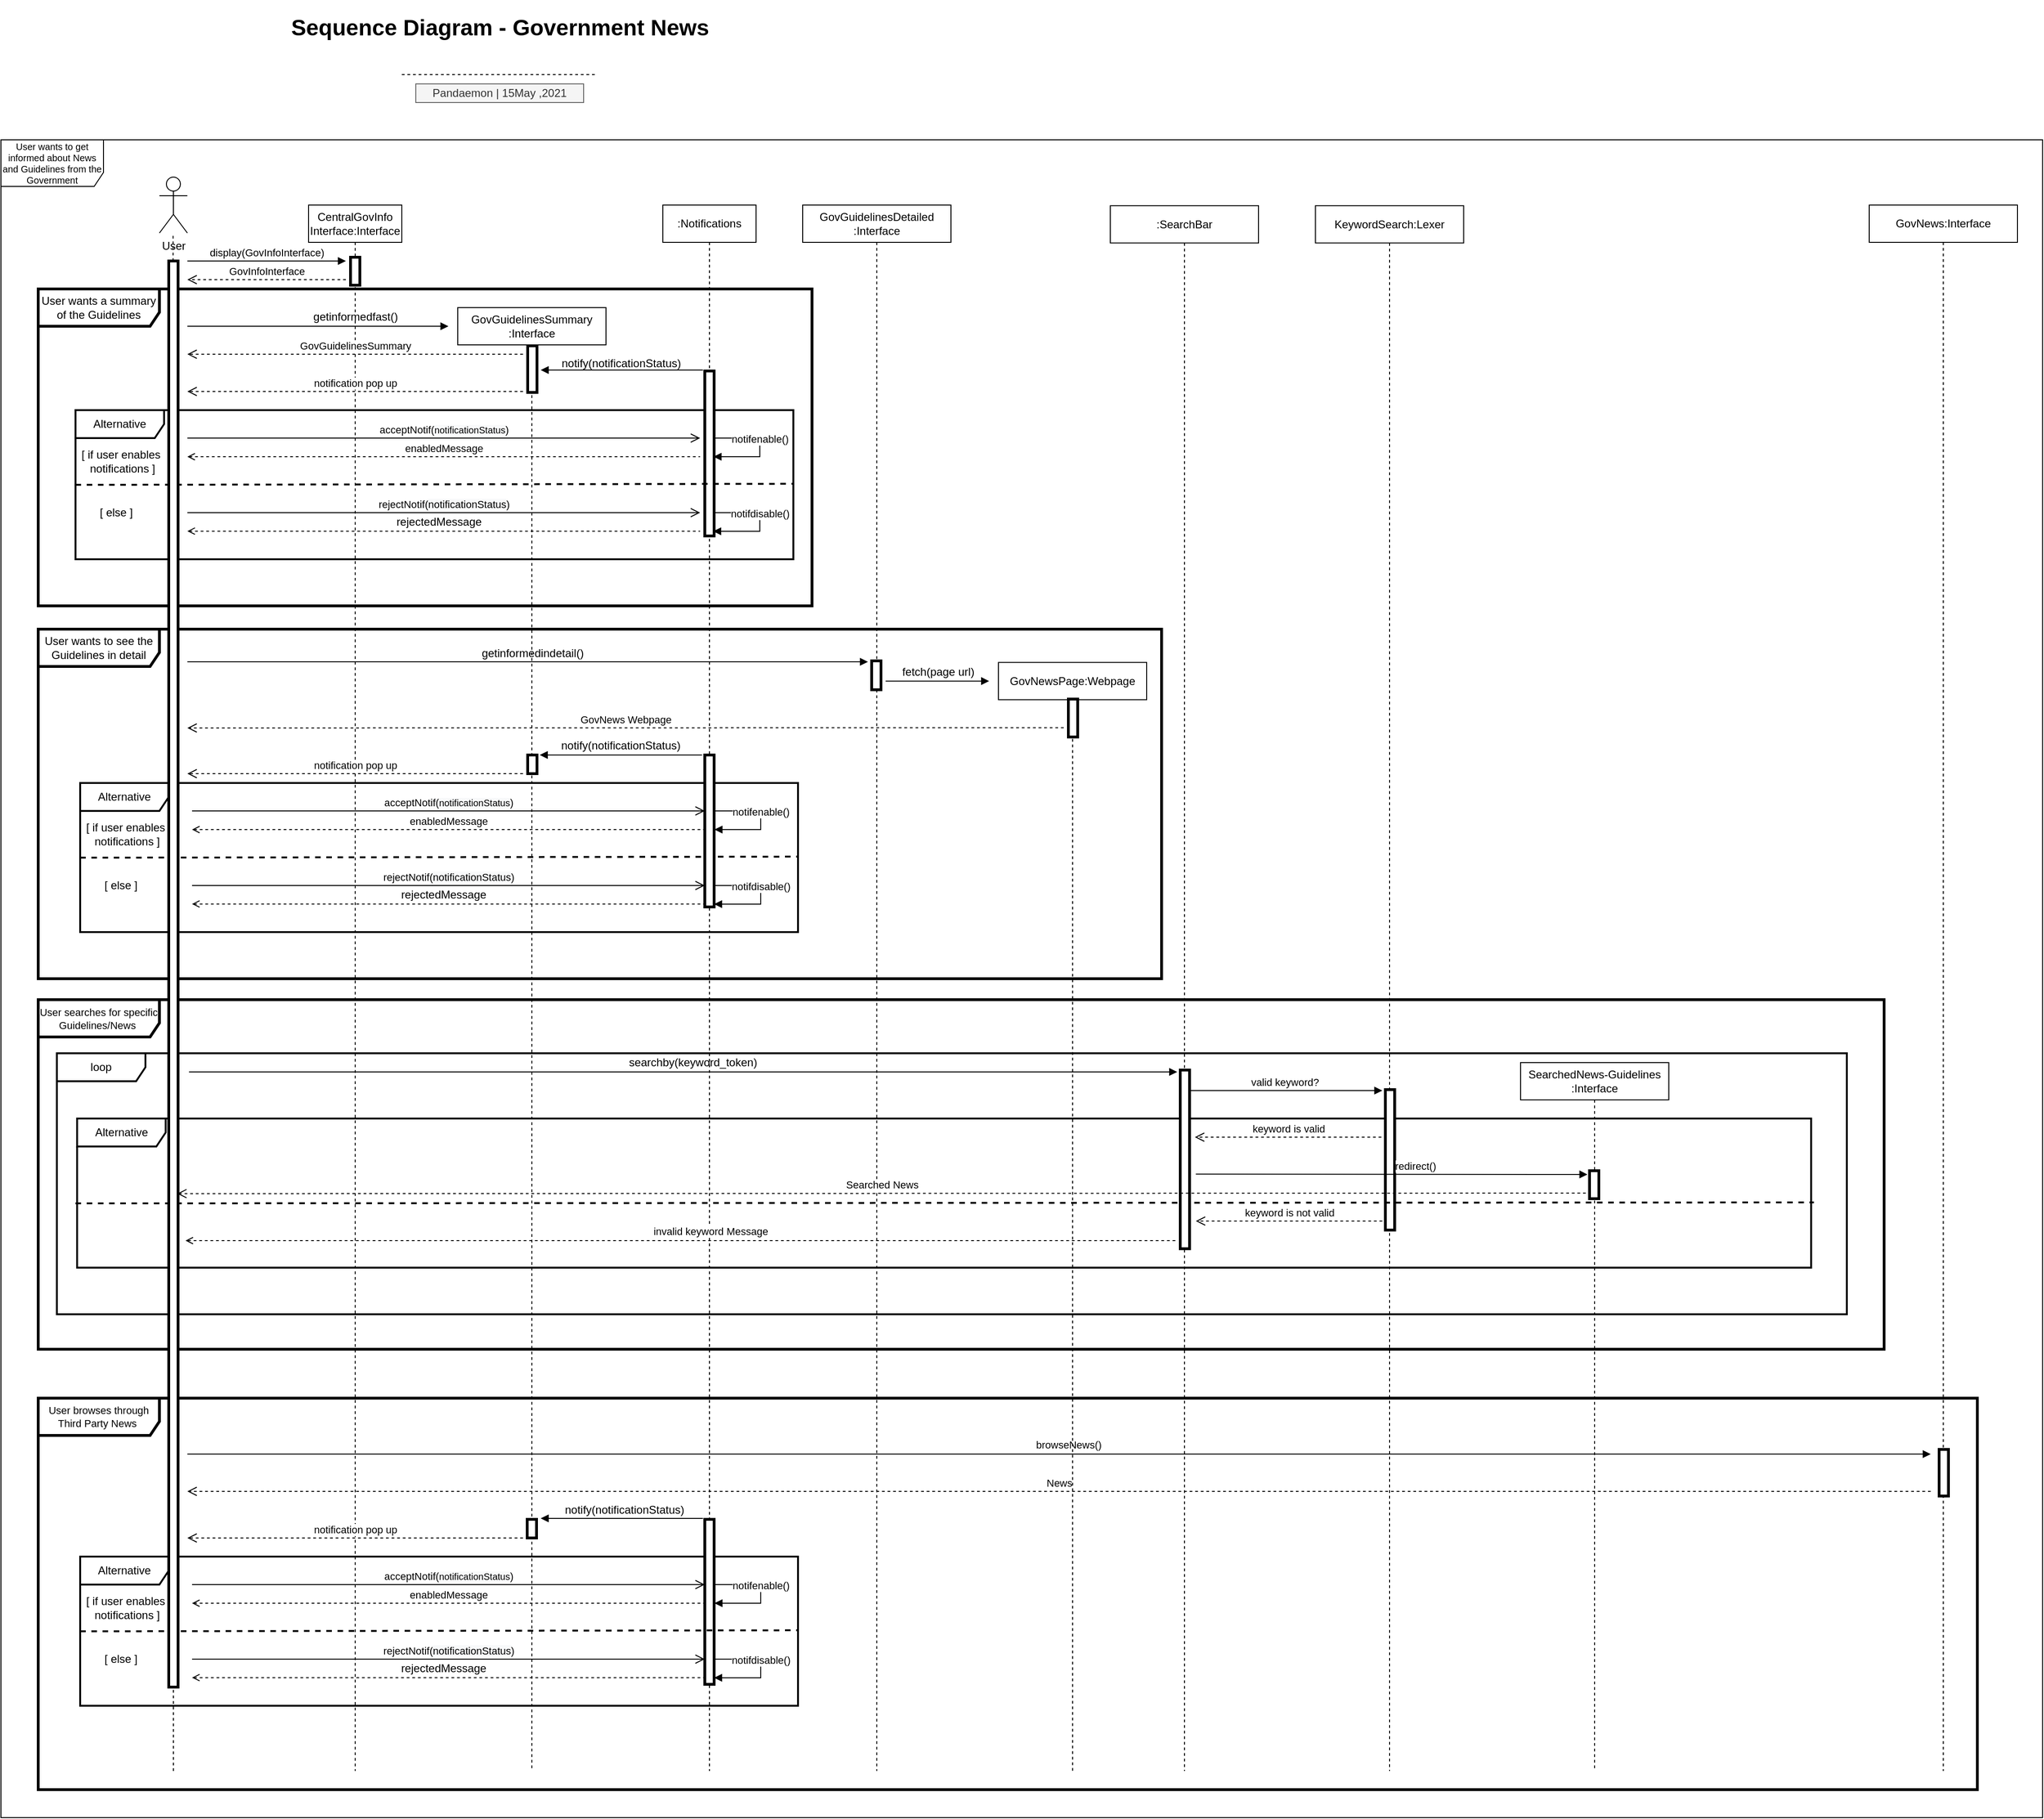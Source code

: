 <mxfile version="14.6.13" type="device"><diagram id="M7CNNZw2_cLE_L7HmEz-" name="Page-1"><mxGraphModel dx="3276" dy="1332" grid="1" gridSize="10" guides="1" tooltips="1" connect="1" arrows="1" fold="1" page="1" pageScale="1" pageWidth="850" pageHeight="1100" math="0" shadow="0"><root><mxCell id="0"/><mxCell id="1" parent="0"/><mxCell id="EL3G6bPvd5vnCr6R28IX-110" value="User wants to get informed about News and Guidelines from the Government" style="shape=umlFrame;whiteSpace=wrap;html=1;shadow=0;fontSize=10;strokeColor=#000000;strokeWidth=1;width=110;height=50;" parent="1" vertex="1"><mxGeometry x="-110" y="170" width="2190" height="1800" as="geometry"/></mxCell><mxCell id="EL3G6bPvd5vnCr6R28IX-83" value="User browses through Third Party News&amp;nbsp;" style="shape=umlFrame;whiteSpace=wrap;html=1;shadow=0;strokeColor=#000000;strokeWidth=3;width=130;height=40;spacing=2;fontSize=11;" parent="1" vertex="1"><mxGeometry x="-70" y="1520" width="2080" height="420" as="geometry"/></mxCell><mxCell id="EL3G6bPvd5vnCr6R28IX-75" value="loop" style="shape=umlFrame;whiteSpace=wrap;html=1;width=95;height=30;shadow=0;perimeterSpacing=0;strokeWidth=2;" parent="1" vertex="1"><mxGeometry x="-50" y="1150" width="1920" height="280" as="geometry"/></mxCell><mxCell id="EL3G6bPvd5vnCr6R28IX-76" value="User searches for specific Guidelines/News&amp;nbsp;" style="shape=umlFrame;whiteSpace=wrap;html=1;shadow=0;strokeColor=#000000;strokeWidth=3;width=130;height=40;spacing=2;fontSize=11;" parent="1" vertex="1"><mxGeometry x="-70" y="1092.5" width="1980" height="375" as="geometry"/></mxCell><mxCell id="EL3G6bPvd5vnCr6R28IX-67" value="Alternative" style="shape=umlFrame;whiteSpace=wrap;html=1;width=95;height=30;shadow=0;perimeterSpacing=0;strokeWidth=2;" parent="1" vertex="1"><mxGeometry x="-28.28" y="1220" width="1860" height="160" as="geometry"/></mxCell><mxCell id="EL3G6bPvd5vnCr6R28IX-57" value="User wants to see the Guidelines in detail" style="shape=umlFrame;whiteSpace=wrap;html=1;shadow=0;strokeColor=#000000;strokeWidth=3;width=130;height=40;" parent="1" vertex="1"><mxGeometry x="-70" y="695" width="1205" height="375" as="geometry"/></mxCell><mxCell id="EL3G6bPvd5vnCr6R28IX-42" value="Alternative" style="shape=umlFrame;whiteSpace=wrap;html=1;width=95;height=30;shadow=0;perimeterSpacing=0;strokeWidth=2;" parent="1" vertex="1"><mxGeometry x="-25" y="1690" width="770" height="160" as="geometry"/></mxCell><mxCell id="EL3G6bPvd5vnCr6R28IX-35" value="User wants a summary of the Guidelines" style="shape=umlFrame;whiteSpace=wrap;html=1;shadow=0;strokeColor=#000000;strokeWidth=3;width=130;height=40;" parent="1" vertex="1"><mxGeometry x="-70" y="330" width="830" height="340" as="geometry"/></mxCell><mxCell id="EL3G6bPvd5vnCr6R28IX-20" value="Alternative" style="shape=umlFrame;whiteSpace=wrap;html=1;width=95;height=30;shadow=0;perimeterSpacing=0;strokeWidth=2;" parent="1" vertex="1"><mxGeometry x="-30" y="460" width="770" height="160" as="geometry"/></mxCell><mxCell id="EL3G6bPvd5vnCr6R28IX-1" value="&lt;h1&gt;Sequence Diagram - Government News&lt;/h1&gt;" style="text;html=1;strokeColor=none;fillColor=none;spacing=5;spacingTop=-20;whiteSpace=wrap;overflow=hidden;rounded=0;fontFamily=Helvetica;align=center;" parent="1" vertex="1"><mxGeometry x="178" y="30" width="495" height="120" as="geometry"/></mxCell><mxCell id="EL3G6bPvd5vnCr6R28IX-2" value="Pandaemon | 15May ,2021" style="text;html=1;strokeColor=#666666;fillColor=#f5f5f5;align=center;verticalAlign=middle;whiteSpace=wrap;rounded=0;fontFamily=Helvetica;fontStyle=0;fontColor=#333333;" parent="1" vertex="1"><mxGeometry x="335" y="110" width="180" height="20" as="geometry"/></mxCell><mxCell id="EL3G6bPvd5vnCr6R28IX-3" value="" style="endArrow=none;dashed=1;html=1;fontFamily=Helvetica;" parent="1" edge="1"><mxGeometry width="50" height="50" relative="1" as="geometry"><mxPoint x="320" y="100" as="sourcePoint"/><mxPoint x="530" y="100" as="targetPoint"/></mxGeometry></mxCell><mxCell id="EL3G6bPvd5vnCr6R28IX-5" value="User" style="shape=umlActor;verticalLabelPosition=bottom;verticalAlign=top;html=1;outlineConnect=0;" parent="1" vertex="1"><mxGeometry x="60" y="210" width="30" height="60" as="geometry"/></mxCell><mxCell id="EL3G6bPvd5vnCr6R28IX-7" value="CentralGovInfo&lt;br&gt;Interface:Interface" style="shape=umlLifeline;perimeter=lifelinePerimeter;whiteSpace=wrap;html=1;container=1;collapsible=0;recursiveResize=0;outlineConnect=0;" parent="1" vertex="1"><mxGeometry x="220" y="240" width="100" height="1680" as="geometry"/></mxCell><mxCell id="EL3G6bPvd5vnCr6R28IX-12" value="" style="html=1;verticalAlign=bottom;endArrow=block;" parent="EL3G6bPvd5vnCr6R28IX-7" edge="1"><mxGeometry width="80" relative="1" as="geometry"><mxPoint x="-130" y="130" as="sourcePoint"/><mxPoint x="150" y="130" as="targetPoint"/></mxGeometry></mxCell><mxCell id="EL3G6bPvd5vnCr6R28IX-98" value="" style="html=1;points=[];perimeter=orthogonalPerimeter;shadow=0;fontSize=11;strokeColor=#000000;strokeWidth=3;" parent="EL3G6bPvd5vnCr6R28IX-7" vertex="1"><mxGeometry x="45" y="56" width="10" height="30" as="geometry"/></mxCell><mxCell id="EL3G6bPvd5vnCr6R28IX-8" value="" style="endArrow=none;dashed=1;html=1;" parent="1" edge="1"><mxGeometry width="50" height="50" relative="1" as="geometry"><mxPoint x="75" y="1920" as="sourcePoint"/><mxPoint x="74.66" y="270" as="targetPoint"/></mxGeometry></mxCell><mxCell id="EL3G6bPvd5vnCr6R28IX-9" value="display(GovInfoInterface)" style="html=1;verticalAlign=bottom;endArrow=block;" parent="1" edge="1"><mxGeometry width="80" relative="1" as="geometry"><mxPoint x="90" y="300" as="sourcePoint"/><mxPoint x="260" y="300" as="targetPoint"/></mxGeometry></mxCell><mxCell id="EL3G6bPvd5vnCr6R28IX-10" value="GovGuidelinesSummary&lt;br&gt;:Interface" style="shape=umlLifeline;perimeter=lifelinePerimeter;whiteSpace=wrap;html=1;container=1;collapsible=0;recursiveResize=0;outlineConnect=0;" parent="1" vertex="1"><mxGeometry x="380" y="350" width="159" height="1570" as="geometry"/></mxCell><mxCell id="EL3G6bPvd5vnCr6R28IX-99" value="" style="html=1;points=[];perimeter=orthogonalPerimeter;shadow=0;fontSize=11;strokeColor=#000000;strokeWidth=3;" parent="EL3G6bPvd5vnCr6R28IX-10" vertex="1"><mxGeometry x="75" y="41" width="10" height="50" as="geometry"/></mxCell><mxCell id="5wIlIt0ev-lBwq-3vDNt-12" value="" style="html=1;points=[];perimeter=orthogonalPerimeter;shadow=0;fontSize=11;strokeColor=#000000;strokeWidth=3;" vertex="1" parent="EL3G6bPvd5vnCr6R28IX-10"><mxGeometry x="75" y="480" width="10" height="20" as="geometry"/></mxCell><mxCell id="EL3G6bPvd5vnCr6R28IX-11" value=":Notifications" style="shape=umlLifeline;perimeter=lifelinePerimeter;whiteSpace=wrap;html=1;container=1;collapsible=0;recursiveResize=0;outlineConnect=0;" parent="1" vertex="1"><mxGeometry x="600" y="240" width="100" height="1680" as="geometry"/></mxCell><mxCell id="EL3G6bPvd5vnCr6R28IX-100" value="" style="html=1;points=[];perimeter=orthogonalPerimeter;shadow=0;fontSize=11;strokeColor=#000000;strokeWidth=3;" parent="EL3G6bPvd5vnCr6R28IX-11" vertex="1"><mxGeometry x="45" y="178" width="10" height="177" as="geometry"/></mxCell><mxCell id="EL3G6bPvd5vnCr6R28IX-102" value="" style="html=1;points=[];perimeter=orthogonalPerimeter;shadow=0;fontSize=11;strokeColor=#000000;strokeWidth=3;" parent="EL3G6bPvd5vnCr6R28IX-11" vertex="1"><mxGeometry x="45" y="1410" width="10" height="177" as="geometry"/></mxCell><mxCell id="EL3G6bPvd5vnCr6R28IX-13" value="getinformedfast()" style="text;html=1;align=center;verticalAlign=middle;resizable=0;points=[];autosize=1;strokeColor=none;" parent="1" vertex="1"><mxGeometry x="215" y="350" width="110" height="20" as="geometry"/></mxCell><mxCell id="EL3G6bPvd5vnCr6R28IX-15" value="GovGuidelinesSummary" style="html=1;verticalAlign=bottom;endArrow=open;dashed=1;endSize=8;" parent="1" edge="1"><mxGeometry relative="1" as="geometry"><mxPoint x="450" y="400" as="sourcePoint"/><mxPoint x="90" y="400" as="targetPoint"/></mxGeometry></mxCell><mxCell id="EL3G6bPvd5vnCr6R28IX-17" value="GovGuidelinesDetailed&lt;br&gt;:Interface" style="shape=umlLifeline;perimeter=lifelinePerimeter;whiteSpace=wrap;html=1;container=1;collapsible=0;recursiveResize=0;outlineConnect=0;" parent="1" vertex="1"><mxGeometry x="750" y="240" width="159" height="1680" as="geometry"/></mxCell><mxCell id="EL3G6bPvd5vnCr6R28IX-103" value="" style="html=1;points=[];perimeter=orthogonalPerimeter;shadow=0;fontSize=11;strokeColor=#000000;strokeWidth=3;" parent="EL3G6bPvd5vnCr6R28IX-17" vertex="1"><mxGeometry x="74" y="489" width="10" height="31" as="geometry"/></mxCell><mxCell id="EL3G6bPvd5vnCr6R28IX-18" value="" style="html=1;verticalAlign=bottom;endArrow=block;" parent="1" edge="1"><mxGeometry width="80" relative="1" as="geometry"><mxPoint x="643" y="417" as="sourcePoint"/><mxPoint x="469" y="417" as="targetPoint"/></mxGeometry></mxCell><mxCell id="EL3G6bPvd5vnCr6R28IX-19" value="notify(notificationStatus)" style="text;html=1;align=center;verticalAlign=middle;resizable=0;points=[];autosize=1;strokeColor=none;" parent="1" vertex="1"><mxGeometry x="485" y="400" width="140" height="20" as="geometry"/></mxCell><mxCell id="EL3G6bPvd5vnCr6R28IX-21" value="[ if user enables&amp;nbsp;&lt;br&gt;notifications ]" style="text;html=1;align=center;verticalAlign=middle;resizable=0;points=[];autosize=1;strokeColor=none;" parent="1" vertex="1"><mxGeometry x="-30" y="500" width="100" height="30" as="geometry"/></mxCell><mxCell id="EL3G6bPvd5vnCr6R28IX-23" value="" style="endArrow=none;dashed=1;html=1;exitX=0;exitY=0.501;exitDx=0;exitDy=0;exitPerimeter=0;entryX=0.999;entryY=0.494;entryDx=0;entryDy=0;entryPerimeter=0;strokeWidth=2;" parent="1" source="EL3G6bPvd5vnCr6R28IX-20" target="EL3G6bPvd5vnCr6R28IX-20" edge="1"><mxGeometry width="50" height="50" relative="1" as="geometry"><mxPoint x="120" y="530" as="sourcePoint"/><mxPoint x="170" y="480" as="targetPoint"/></mxGeometry></mxCell><mxCell id="EL3G6bPvd5vnCr6R28IX-24" value="[ else ]&amp;nbsp;" style="text;html=1;align=center;verticalAlign=middle;resizable=0;points=[];autosize=1;strokeColor=none;" parent="1" vertex="1"><mxGeometry x="-10" y="560" width="50" height="20" as="geometry"/></mxCell><mxCell id="EL3G6bPvd5vnCr6R28IX-26" value="acceptNotif(&lt;span style=&quot;background-color: rgb(248 , 249 , 250) ; font-size: 10px&quot;&gt;notificationStatus&lt;/span&gt;)" style="html=1;verticalAlign=bottom;endArrow=open;endSize=8;startArrow=none;startFill=0;" parent="1" edge="1"><mxGeometry relative="1" as="geometry"><mxPoint x="90" y="490" as="sourcePoint"/><mxPoint x="640" y="490" as="targetPoint"/></mxGeometry></mxCell><mxCell id="EL3G6bPvd5vnCr6R28IX-27" value="rejectNotif(&lt;span style=&quot;background-color: rgb(248 , 249 , 250)&quot;&gt;notificationStatus&lt;/span&gt;)" style="html=1;verticalAlign=bottom;endArrow=open;endSize=8;" parent="1" edge="1"><mxGeometry relative="1" as="geometry"><mxPoint x="90" y="570" as="sourcePoint"/><mxPoint x="640" y="570" as="targetPoint"/></mxGeometry></mxCell><mxCell id="EL3G6bPvd5vnCr6R28IX-28" value="enabledMessage" style="html=1;verticalAlign=bottom;endArrow=none;dashed=1;endSize=8;endFill=0;startArrow=open;startFill=0;" parent="1" edge="1"><mxGeometry relative="1" as="geometry"><mxPoint x="90" y="510" as="sourcePoint"/><mxPoint x="640" y="510" as="targetPoint"/></mxGeometry></mxCell><mxCell id="EL3G6bPvd5vnCr6R28IX-29" value="" style="html=1;verticalAlign=bottom;endArrow=none;dashed=1;endSize=8;endFill=0;startArrow=open;startFill=0;" parent="1" edge="1"><mxGeometry relative="1" as="geometry"><mxPoint x="90" y="589.83" as="sourcePoint"/><mxPoint x="640" y="589.83" as="targetPoint"/></mxGeometry></mxCell><mxCell id="EL3G6bPvd5vnCr6R28IX-30" value="rejectedMessage" style="text;html=1;strokeColor=none;fillColor=none;align=center;verticalAlign=middle;whiteSpace=wrap;rounded=0;shadow=0;" parent="1" vertex="1"><mxGeometry x="340" y="570" width="40" height="20" as="geometry"/></mxCell><mxCell id="EL3G6bPvd5vnCr6R28IX-33" value="notifdisable()" style="html=1;verticalAlign=bottom;endArrow=block;endSize=6;startSize=6;sourcePerimeterSpacing=0;targetPerimeterSpacing=0;jumpSize=6;rounded=0;" parent="1" edge="1"><mxGeometry width="80" relative="1" as="geometry"><mxPoint x="654" y="570" as="sourcePoint"/><mxPoint x="654" y="590" as="targetPoint"/><Array as="points"><mxPoint x="704" y="570"/><mxPoint x="704" y="580"/><mxPoint x="704" y="590"/></Array></mxGeometry></mxCell><mxCell id="EL3G6bPvd5vnCr6R28IX-32" value="notifenable()" style="html=1;verticalAlign=bottom;endArrow=block;endSize=6;startSize=6;sourcePerimeterSpacing=0;targetPerimeterSpacing=0;jumpSize=6;rounded=0;" parent="1" edge="1"><mxGeometry width="80" relative="1" as="geometry"><mxPoint x="654.366" y="490.0" as="sourcePoint"/><mxPoint x="654.366" y="510.0" as="targetPoint"/><Array as="points"><mxPoint x="664" y="490"/><mxPoint x="704" y="490"/><mxPoint x="704" y="500"/><mxPoint x="704" y="510"/></Array></mxGeometry></mxCell><mxCell id="EL3G6bPvd5vnCr6R28IX-36" value="GovNewsPage:Webpage" style="shape=umlLifeline;perimeter=lifelinePerimeter;whiteSpace=wrap;html=1;container=1;collapsible=0;recursiveResize=0;outlineConnect=0;" parent="1" vertex="1"><mxGeometry x="960" y="730.69" width="159" height="1189.31" as="geometry"/></mxCell><mxCell id="EL3G6bPvd5vnCr6R28IX-104" value="" style="html=1;points=[];perimeter=orthogonalPerimeter;shadow=0;fontSize=11;strokeColor=#000000;strokeWidth=3;" parent="EL3G6bPvd5vnCr6R28IX-36" vertex="1"><mxGeometry x="75" y="39.31" width="10" height="40.69" as="geometry"/></mxCell><mxCell id="EL3G6bPvd5vnCr6R28IX-37" value="" style="html=1;verticalAlign=bottom;endArrow=block;" parent="1" edge="1"><mxGeometry width="80" relative="1" as="geometry"><mxPoint x="90" y="730" as="sourcePoint"/><mxPoint x="820" y="730" as="targetPoint"/></mxGeometry></mxCell><mxCell id="EL3G6bPvd5vnCr6R28IX-38" value="getinformedindetail()" style="text;html=1;align=center;verticalAlign=middle;resizable=0;points=[];autosize=1;strokeColor=none;" parent="1" vertex="1"><mxGeometry x="399.5" y="710.69" width="120" height="20" as="geometry"/></mxCell><mxCell id="EL3G6bPvd5vnCr6R28IX-40" value="" style="html=1;verticalAlign=bottom;endArrow=block;" parent="1" edge="1"><mxGeometry width="80" relative="1" as="geometry"><mxPoint x="839" y="750.69" as="sourcePoint"/><mxPoint x="950" y="750.69" as="targetPoint"/></mxGeometry></mxCell><mxCell id="EL3G6bPvd5vnCr6R28IX-41" value="fetch(page url)" style="text;html=1;align=center;verticalAlign=middle;resizable=0;points=[];autosize=1;strokeColor=none;" parent="1" vertex="1"><mxGeometry x="850" y="730.69" width="90" height="20" as="geometry"/></mxCell><mxCell id="EL3G6bPvd5vnCr6R28IX-43" value="[ if user enables&amp;nbsp;&lt;br&gt;notifications ]" style="text;html=1;align=center;verticalAlign=middle;resizable=0;points=[];autosize=1;strokeColor=none;" parent="1" vertex="1"><mxGeometry x="-25" y="1730" width="100" height="30" as="geometry"/></mxCell><mxCell id="EL3G6bPvd5vnCr6R28IX-44" value="" style="endArrow=none;dashed=1;html=1;exitX=0;exitY=0.501;exitDx=0;exitDy=0;exitPerimeter=0;entryX=0.999;entryY=0.494;entryDx=0;entryDy=0;entryPerimeter=0;strokeWidth=2;" parent="1" source="EL3G6bPvd5vnCr6R28IX-42" target="EL3G6bPvd5vnCr6R28IX-42" edge="1"><mxGeometry width="50" height="50" relative="1" as="geometry"><mxPoint x="125" y="1760" as="sourcePoint"/><mxPoint x="175" y="1710" as="targetPoint"/></mxGeometry></mxCell><mxCell id="EL3G6bPvd5vnCr6R28IX-45" value="[ else ]&amp;nbsp;" style="text;html=1;align=center;verticalAlign=middle;resizable=0;points=[];autosize=1;strokeColor=none;" parent="1" vertex="1"><mxGeometry x="-5" y="1790" width="50" height="20" as="geometry"/></mxCell><mxCell id="EL3G6bPvd5vnCr6R28IX-46" value="acceptNotif(&lt;span style=&quot;background-color: rgb(248 , 249 , 250) ; font-size: 10px&quot;&gt;notificationStatus&lt;/span&gt;)" style="html=1;verticalAlign=bottom;endArrow=open;endSize=8;startArrow=none;startFill=0;" parent="1" edge="1"><mxGeometry relative="1" as="geometry"><mxPoint x="95" y="1720" as="sourcePoint"/><mxPoint x="645" y="1720" as="targetPoint"/></mxGeometry></mxCell><mxCell id="EL3G6bPvd5vnCr6R28IX-47" value="rejectNotif(&lt;span style=&quot;background-color: rgb(248 , 249 , 250)&quot;&gt;notificationStatus&lt;/span&gt;)" style="html=1;verticalAlign=bottom;endArrow=open;endSize=8;" parent="1" edge="1"><mxGeometry relative="1" as="geometry"><mxPoint x="95" y="1800" as="sourcePoint"/><mxPoint x="645" y="1800" as="targetPoint"/></mxGeometry></mxCell><mxCell id="EL3G6bPvd5vnCr6R28IX-48" value="enabledMessage" style="html=1;verticalAlign=bottom;endArrow=none;dashed=1;endSize=8;endFill=0;startArrow=open;startFill=0;" parent="1" edge="1"><mxGeometry relative="1" as="geometry"><mxPoint x="95" y="1740" as="sourcePoint"/><mxPoint x="645" y="1740" as="targetPoint"/></mxGeometry></mxCell><mxCell id="EL3G6bPvd5vnCr6R28IX-49" value="" style="html=1;verticalAlign=bottom;endArrow=none;dashed=1;endSize=8;endFill=0;startArrow=open;startFill=0;" parent="1" edge="1"><mxGeometry relative="1" as="geometry"><mxPoint x="95" y="1819.83" as="sourcePoint"/><mxPoint x="645" y="1819.83" as="targetPoint"/></mxGeometry></mxCell><mxCell id="EL3G6bPvd5vnCr6R28IX-50" value="rejectedMessage" style="text;html=1;strokeColor=none;fillColor=none;align=center;verticalAlign=middle;whiteSpace=wrap;rounded=0;shadow=0;" parent="1" vertex="1"><mxGeometry x="345" y="1800" width="40" height="20" as="geometry"/></mxCell><mxCell id="EL3G6bPvd5vnCr6R28IX-51" value="notifdisable()" style="html=1;verticalAlign=bottom;endArrow=block;endSize=6;startSize=6;sourcePerimeterSpacing=0;targetPerimeterSpacing=0;jumpSize=6;rounded=0;" parent="1" edge="1"><mxGeometry width="80" relative="1" as="geometry"><mxPoint x="655" y="1800" as="sourcePoint"/><mxPoint x="655" y="1820" as="targetPoint"/><Array as="points"><mxPoint x="705" y="1800"/><mxPoint x="705" y="1810"/><mxPoint x="705" y="1820"/></Array></mxGeometry></mxCell><mxCell id="EL3G6bPvd5vnCr6R28IX-52" value="notifenable()" style="html=1;verticalAlign=bottom;endArrow=block;endSize=6;startSize=6;sourcePerimeterSpacing=0;targetPerimeterSpacing=0;jumpSize=6;rounded=0;" parent="1" edge="1"><mxGeometry width="80" relative="1" as="geometry"><mxPoint x="655.366" y="1720" as="sourcePoint"/><mxPoint x="655.366" y="1740" as="targetPoint"/><Array as="points"><mxPoint x="665" y="1720"/><mxPoint x="705" y="1720"/><mxPoint x="705" y="1730"/><mxPoint x="705" y="1740"/></Array></mxGeometry></mxCell><mxCell id="EL3G6bPvd5vnCr6R28IX-53" value="GovNews Webpage" style="html=1;verticalAlign=bottom;endArrow=open;dashed=1;endSize=8;sourcePerimeterSpacing=0;targetPerimeterSpacing=0;strokeWidth=1;" parent="1" edge="1"><mxGeometry relative="1" as="geometry"><mxPoint x="1030" y="800.69" as="sourcePoint"/><mxPoint x="90" y="801" as="targetPoint"/></mxGeometry></mxCell><mxCell id="EL3G6bPvd5vnCr6R28IX-63" value="" style="html=1;verticalAlign=bottom;endArrow=block;" parent="1" edge="1"><mxGeometry width="80" relative="1" as="geometry"><mxPoint x="91.72" y="1170" as="sourcePoint"/><mxPoint x="1151.72" y="1170" as="targetPoint"/></mxGeometry></mxCell><mxCell id="EL3G6bPvd5vnCr6R28IX-64" value="KeywordSearch:Lexer" style="shape=umlLifeline;perimeter=lifelinePerimeter;whiteSpace=wrap;html=1;container=1;collapsible=0;recursiveResize=0;outlineConnect=0;" parent="1" vertex="1"><mxGeometry x="1300" y="240.69" width="159" height="1679.31" as="geometry"/></mxCell><mxCell id="EL3G6bPvd5vnCr6R28IX-106" value="" style="html=1;points=[];perimeter=orthogonalPerimeter;shadow=0;fontSize=11;strokeColor=#000000;strokeWidth=3;" parent="EL3G6bPvd5vnCr6R28IX-64" vertex="1"><mxGeometry x="75" y="948.31" width="10" height="150.69" as="geometry"/></mxCell><mxCell id="EL3G6bPvd5vnCr6R28IX-65" value="searchby(keyword_token)" style="text;html=1;align=center;verticalAlign=middle;resizable=0;points=[];autosize=1;strokeColor=none;" parent="1" vertex="1"><mxGeometry x="556.72" y="1150" width="150" height="20" as="geometry"/></mxCell><mxCell id="EL3G6bPvd5vnCr6R28IX-66" value="SearchedNews-Guidelines&lt;br&gt;:Interface" style="shape=umlLifeline;perimeter=lifelinePerimeter;whiteSpace=wrap;html=1;container=1;collapsible=0;recursiveResize=0;outlineConnect=0;" parent="1" vertex="1"><mxGeometry x="1520" y="1160" width="159" height="760" as="geometry"/></mxCell><mxCell id="EL3G6bPvd5vnCr6R28IX-107" value="" style="html=1;points=[];perimeter=orthogonalPerimeter;shadow=0;fontSize=11;strokeColor=#000000;strokeWidth=3;" parent="EL3G6bPvd5vnCr6R28IX-66" vertex="1"><mxGeometry x="74" y="116" width="10" height="30" as="geometry"/></mxCell><mxCell id="EL3G6bPvd5vnCr6R28IX-68" value="" style="endArrow=none;dashed=1;html=1;exitX=-0.002;exitY=0.569;exitDx=0;exitDy=0;exitPerimeter=0;entryX=0.999;entryY=0.494;entryDx=0;entryDy=0;entryPerimeter=0;strokeWidth=2;" parent="1" edge="1"><mxGeometry width="50" height="50" relative="1" as="geometry"><mxPoint x="-30.0" y="1311.04" as="sourcePoint"/><mxPoint x="1834.72" y="1310" as="targetPoint"/></mxGeometry></mxCell><mxCell id="EL3G6bPvd5vnCr6R28IX-69" value=":SearchBar" style="shape=umlLifeline;perimeter=lifelinePerimeter;whiteSpace=wrap;html=1;container=1;collapsible=0;recursiveResize=0;outlineConnect=0;" parent="1" vertex="1"><mxGeometry x="1080" y="240.69" width="159" height="1679.31" as="geometry"/></mxCell><mxCell id="EL3G6bPvd5vnCr6R28IX-70" value="valid keyword?" style="html=1;verticalAlign=bottom;endArrow=block;startSize=6;endSize=6;sourcePerimeterSpacing=0;targetPerimeterSpacing=0;strokeWidth=1;" parent="EL3G6bPvd5vnCr6R28IX-69" edge="1"><mxGeometry width="80" relative="1" as="geometry"><mxPoint x="81.72" y="949.31" as="sourcePoint"/><mxPoint x="291.72" y="949.31" as="targetPoint"/></mxGeometry></mxCell><mxCell id="EL3G6bPvd5vnCr6R28IX-105" value="" style="html=1;points=[];perimeter=orthogonalPerimeter;shadow=0;fontSize=11;strokeColor=#000000;strokeWidth=3;" parent="EL3G6bPvd5vnCr6R28IX-69" vertex="1"><mxGeometry x="75" y="927.31" width="10" height="191.69" as="geometry"/></mxCell><mxCell id="EL3G6bPvd5vnCr6R28IX-71" value="keyword is valid" style="html=1;verticalAlign=bottom;endArrow=open;dashed=1;endSize=8;sourcePerimeterSpacing=0;targetPerimeterSpacing=0;strokeWidth=1;" parent="1" edge="1"><mxGeometry relative="1" as="geometry"><mxPoint x="1370.72" y="1240" as="sourcePoint"/><mxPoint x="1170.72" y="1240" as="targetPoint"/></mxGeometry></mxCell><mxCell id="EL3G6bPvd5vnCr6R28IX-72" value="redirect()" style="html=1;verticalAlign=bottom;endArrow=block;startSize=6;endSize=6;sourcePerimeterSpacing=0;targetPerimeterSpacing=0;strokeWidth=1;" parent="1" edge="1"><mxGeometry x="0.122" width="80" relative="1" as="geometry"><mxPoint x="1171.72" y="1279.58" as="sourcePoint"/><mxPoint x="1591.72" y="1280" as="targetPoint"/><mxPoint as="offset"/></mxGeometry></mxCell><mxCell id="EL3G6bPvd5vnCr6R28IX-73" value="keyword is not valid" style="html=1;verticalAlign=bottom;endArrow=open;dashed=1;endSize=8;sourcePerimeterSpacing=0;targetPerimeterSpacing=0;strokeWidth=1;" parent="1" edge="1"><mxGeometry relative="1" as="geometry"><mxPoint x="1371.72" y="1330" as="sourcePoint"/><mxPoint x="1171.72" y="1330" as="targetPoint"/></mxGeometry></mxCell><mxCell id="EL3G6bPvd5vnCr6R28IX-74" value="invalid keyword Message" style="html=1;verticalAlign=bottom;endArrow=open;startSize=6;endSize=6;sourcePerimeterSpacing=0;targetPerimeterSpacing=0;strokeWidth=1;dashed=1;endFill=0;startArrow=none;startFill=0;" parent="1" edge="1"><mxGeometry x="-0.06" y="-1" width="80" relative="1" as="geometry"><mxPoint x="1149.72" y="1351" as="sourcePoint"/><mxPoint x="88" y="1351" as="targetPoint"/><mxPoint as="offset"/></mxGeometry></mxCell><mxCell id="EL3G6bPvd5vnCr6R28IX-78" value="GovNews:Interface" style="shape=umlLifeline;perimeter=lifelinePerimeter;whiteSpace=wrap;html=1;container=1;collapsible=0;recursiveResize=0;outlineConnect=0;" parent="1" vertex="1"><mxGeometry x="1894" y="240" width="159" height="1680" as="geometry"/></mxCell><mxCell id="EL3G6bPvd5vnCr6R28IX-109" value="" style="html=1;points=[];perimeter=orthogonalPerimeter;shadow=0;fontSize=11;strokeColor=#000000;strokeWidth=3;" parent="EL3G6bPvd5vnCr6R28IX-78" vertex="1"><mxGeometry x="75" y="1335" width="10" height="50" as="geometry"/></mxCell><mxCell id="EL3G6bPvd5vnCr6R28IX-80" value="" style="html=1;verticalAlign=bottom;endArrow=block;" parent="1" edge="1"><mxGeometry width="80" relative="1" as="geometry"><mxPoint x="90.0" y="1580" as="sourcePoint"/><mxPoint x="1960" y="1580" as="targetPoint"/></mxGeometry></mxCell><mxCell id="EL3G6bPvd5vnCr6R28IX-81" value="browseNews()" style="text;html=1;align=center;verticalAlign=middle;resizable=0;points=[];autosize=1;strokeColor=none;fontSize=11;" parent="1" vertex="1"><mxGeometry x="990" y="1560" width="90" height="20" as="geometry"/></mxCell><mxCell id="EL3G6bPvd5vnCr6R28IX-82" value="News" style="html=1;verticalAlign=bottom;endArrow=open;dashed=1;endSize=8;fontSize=11;sourcePerimeterSpacing=0;targetPerimeterSpacing=0;strokeWidth=1;" parent="1" edge="1"><mxGeometry relative="1" as="geometry"><mxPoint x="1960" y="1620" as="sourcePoint"/><mxPoint x="90" y="1620" as="targetPoint"/></mxGeometry></mxCell><mxCell id="EL3G6bPvd5vnCr6R28IX-84" value="Alternative" style="shape=umlFrame;whiteSpace=wrap;html=1;width=95;height=30;shadow=0;perimeterSpacing=0;strokeWidth=2;" parent="1" vertex="1"><mxGeometry x="-25" y="860" width="770" height="160" as="geometry"/></mxCell><mxCell id="EL3G6bPvd5vnCr6R28IX-85" value="[ if user enables&amp;nbsp;&lt;br&gt;notifications ]" style="text;html=1;align=center;verticalAlign=middle;resizable=0;points=[];autosize=1;strokeColor=none;" parent="1" vertex="1"><mxGeometry x="-25" y="900" width="100" height="30" as="geometry"/></mxCell><mxCell id="EL3G6bPvd5vnCr6R28IX-86" value="" style="endArrow=none;dashed=1;html=1;exitX=0;exitY=0.501;exitDx=0;exitDy=0;exitPerimeter=0;entryX=0.999;entryY=0.494;entryDx=0;entryDy=0;entryPerimeter=0;strokeWidth=2;" parent="1" source="EL3G6bPvd5vnCr6R28IX-84" target="EL3G6bPvd5vnCr6R28IX-84" edge="1"><mxGeometry width="50" height="50" relative="1" as="geometry"><mxPoint x="125" y="930" as="sourcePoint"/><mxPoint x="175" y="880" as="targetPoint"/></mxGeometry></mxCell><mxCell id="EL3G6bPvd5vnCr6R28IX-87" value="[ else ]&amp;nbsp;" style="text;html=1;align=center;verticalAlign=middle;resizable=0;points=[];autosize=1;strokeColor=none;" parent="1" vertex="1"><mxGeometry x="-5" y="960" width="50" height="20" as="geometry"/></mxCell><mxCell id="EL3G6bPvd5vnCr6R28IX-88" value="acceptNotif(&lt;span style=&quot;background-color: rgb(248 , 249 , 250) ; font-size: 10px&quot;&gt;notificationStatus&lt;/span&gt;)" style="html=1;verticalAlign=bottom;endArrow=open;endSize=8;startArrow=none;startFill=0;" parent="1" edge="1"><mxGeometry relative="1" as="geometry"><mxPoint x="95" y="890" as="sourcePoint"/><mxPoint x="645" y="890" as="targetPoint"/></mxGeometry></mxCell><mxCell id="EL3G6bPvd5vnCr6R28IX-89" value="rejectNotif(&lt;span style=&quot;background-color: rgb(248 , 249 , 250)&quot;&gt;notificationStatus&lt;/span&gt;)" style="html=1;verticalAlign=bottom;endArrow=open;endSize=8;" parent="1" edge="1"><mxGeometry relative="1" as="geometry"><mxPoint x="95" y="970" as="sourcePoint"/><mxPoint x="645" y="970" as="targetPoint"/></mxGeometry></mxCell><mxCell id="EL3G6bPvd5vnCr6R28IX-90" value="enabledMessage" style="html=1;verticalAlign=bottom;endArrow=none;dashed=1;endSize=8;endFill=0;startArrow=open;startFill=0;" parent="1" edge="1"><mxGeometry relative="1" as="geometry"><mxPoint x="95" y="910" as="sourcePoint"/><mxPoint x="645" y="910" as="targetPoint"/></mxGeometry></mxCell><mxCell id="EL3G6bPvd5vnCr6R28IX-91" value="" style="html=1;verticalAlign=bottom;endArrow=none;dashed=1;endSize=8;endFill=0;startArrow=open;startFill=0;" parent="1" edge="1"><mxGeometry relative="1" as="geometry"><mxPoint x="95" y="989.83" as="sourcePoint"/><mxPoint x="645" y="989.83" as="targetPoint"/></mxGeometry></mxCell><mxCell id="EL3G6bPvd5vnCr6R28IX-92" value="rejectedMessage" style="text;html=1;strokeColor=none;fillColor=none;align=center;verticalAlign=middle;whiteSpace=wrap;rounded=0;shadow=0;" parent="1" vertex="1"><mxGeometry x="345" y="970" width="40" height="20" as="geometry"/></mxCell><mxCell id="EL3G6bPvd5vnCr6R28IX-93" value="notifdisable()" style="html=1;verticalAlign=bottom;endArrow=block;endSize=6;startSize=6;sourcePerimeterSpacing=0;targetPerimeterSpacing=0;jumpSize=6;rounded=0;" parent="1" edge="1"><mxGeometry width="80" relative="1" as="geometry"><mxPoint x="655" y="970" as="sourcePoint"/><mxPoint x="655" y="990" as="targetPoint"/><Array as="points"><mxPoint x="705" y="970"/><mxPoint x="705" y="980"/><mxPoint x="705" y="990"/></Array></mxGeometry></mxCell><mxCell id="EL3G6bPvd5vnCr6R28IX-94" value="notifenable()" style="html=1;verticalAlign=bottom;endArrow=block;endSize=6;startSize=6;sourcePerimeterSpacing=0;targetPerimeterSpacing=0;jumpSize=6;rounded=0;" parent="1" edge="1"><mxGeometry width="80" relative="1" as="geometry"><mxPoint x="655.366" y="890" as="sourcePoint"/><mxPoint x="655.366" y="910" as="targetPoint"/><Array as="points"><mxPoint x="665" y="890"/><mxPoint x="705" y="890"/><mxPoint x="705" y="900"/><mxPoint x="705" y="910"/></Array></mxGeometry></mxCell><mxCell id="EL3G6bPvd5vnCr6R28IX-97" value="" style="html=1;points=[];perimeter=orthogonalPerimeter;shadow=0;fontSize=11;strokeColor=#000000;strokeWidth=3;" parent="1" vertex="1"><mxGeometry x="70" y="300" width="10" height="1530" as="geometry"/></mxCell><mxCell id="EL3G6bPvd5vnCr6R28IX-101" value="" style="html=1;points=[];perimeter=orthogonalPerimeter;shadow=0;fontSize=11;strokeColor=#000000;strokeWidth=3;" parent="1" vertex="1"><mxGeometry x="645" y="830" width="10" height="163" as="geometry"/></mxCell><mxCell id="EL3G6bPvd5vnCr6R28IX-108" value="Searched News" style="html=1;verticalAlign=bottom;endArrow=open;dashed=1;endSize=8;fontSize=11;sourcePerimeterSpacing=0;targetPerimeterSpacing=0;strokeWidth=1;entryX=0.9;entryY=0.654;entryDx=0;entryDy=0;entryPerimeter=0;" parent="1" target="EL3G6bPvd5vnCr6R28IX-97" edge="1"><mxGeometry relative="1" as="geometry"><mxPoint x="1590" y="1300" as="sourcePoint"/><mxPoint x="1510" y="1300" as="targetPoint"/></mxGeometry></mxCell><mxCell id="ii-dQXuA4WcgOgi75O4c-1" value="GovInfoInterface" style="html=1;verticalAlign=bottom;endArrow=open;dashed=1;endSize=8;" parent="1" edge="1"><mxGeometry relative="1" as="geometry"><mxPoint x="260" y="320" as="sourcePoint"/><mxPoint x="90" y="320" as="targetPoint"/></mxGeometry></mxCell><mxCell id="5wIlIt0ev-lBwq-3vDNt-1" value="notification pop up" style="html=1;verticalAlign=bottom;endArrow=open;dashed=1;endSize=8;" edge="1" parent="1"><mxGeometry relative="1" as="geometry"><mxPoint x="450" y="440" as="sourcePoint"/><mxPoint x="90" y="440" as="targetPoint"/></mxGeometry></mxCell><mxCell id="5wIlIt0ev-lBwq-3vDNt-2" value="" style="html=1;verticalAlign=bottom;endArrow=block;" edge="1" parent="1"><mxGeometry width="80" relative="1" as="geometry"><mxPoint x="642" y="830" as="sourcePoint"/><mxPoint x="468" y="830" as="targetPoint"/></mxGeometry></mxCell><mxCell id="5wIlIt0ev-lBwq-3vDNt-5" value="&lt;span&gt;notify(notificationStatus)&lt;/span&gt;" style="text;html=1;strokeColor=none;fillColor=none;align=center;verticalAlign=middle;whiteSpace=wrap;rounded=0;" vertex="1" parent="1"><mxGeometry x="535" y="810" width="40" height="20" as="geometry"/></mxCell><mxCell id="5wIlIt0ev-lBwq-3vDNt-6" value="" style="html=1;verticalAlign=bottom;endArrow=block;" edge="1" parent="1"><mxGeometry width="80" relative="1" as="geometry"><mxPoint x="643" y="1649" as="sourcePoint"/><mxPoint x="469" y="1649" as="targetPoint"/></mxGeometry></mxCell><mxCell id="5wIlIt0ev-lBwq-3vDNt-7" value="notify(notificationStatus)" style="text;html=1;strokeColor=none;fillColor=none;align=center;verticalAlign=middle;whiteSpace=wrap;rounded=0;" vertex="1" parent="1"><mxGeometry x="539" y="1630" width="40" height="20" as="geometry"/></mxCell><mxCell id="5wIlIt0ev-lBwq-3vDNt-9" value="notification pop up" style="html=1;verticalAlign=bottom;endArrow=open;dashed=1;endSize=8;" edge="1" parent="1"><mxGeometry relative="1" as="geometry"><mxPoint x="450" y="850" as="sourcePoint"/><mxPoint x="90" y="850" as="targetPoint"/></mxGeometry></mxCell><mxCell id="5wIlIt0ev-lBwq-3vDNt-10" value="notification pop up" style="html=1;verticalAlign=bottom;endArrow=open;dashed=1;endSize=8;" edge="1" parent="1"><mxGeometry relative="1" as="geometry"><mxPoint x="450" y="1670" as="sourcePoint"/><mxPoint x="90" y="1670" as="targetPoint"/></mxGeometry></mxCell><mxCell id="5wIlIt0ev-lBwq-3vDNt-13" value="" style="html=1;points=[];perimeter=orthogonalPerimeter;shadow=0;fontSize=11;strokeColor=#000000;strokeWidth=3;" vertex="1" parent="1"><mxGeometry x="454.5" y="1650" width="10" height="20" as="geometry"/></mxCell></root></mxGraphModel></diagram></mxfile>